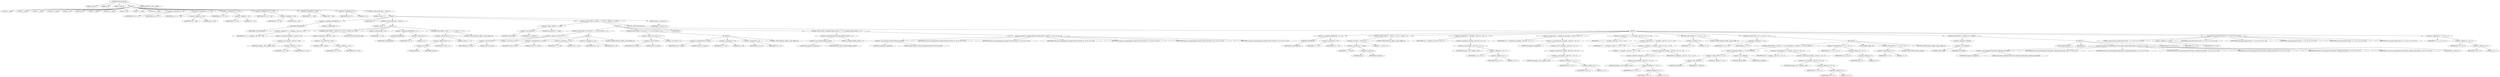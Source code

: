 digraph udhcp_get_option {  
"1000112" [label = "(METHOD,udhcp_get_option)" ]
"1000113" [label = "(PARAM,__int64 a1)" ]
"1000114" [label = "(PARAM,int a2)" ]
"1000115" [label = "(PARAM,__int64 a3)" ]
"1000116" [label = "(BLOCK,,)" ]
"1000117" [label = "(LOCAL,v3: __int64)" ]
"1000118" [label = "(LOCAL,v4: __int64)" ]
"1000119" [label = "(LOCAL,v5: __int64)" ]
"1000120" [label = "(LOCAL,v6: __int64)" ]
"1000121" [label = "(LOCAL,v7: int)" ]
"1000122" [label = "(LOCAL,v8: int)" ]
"1000123" [label = "(LOCAL,v9: __int64)" ]
"1000124" [label = "(LOCAL,v10: __int64)" ]
"1000125" [label = "(LOCAL,v11: int)" ]
"1000126" [label = "(LOCAL,v12: __int64)" ]
"1000127" [label = "(LOCAL,v14: __int64)" ]
"1000128" [label = "(<operator>.assignment,v14 = v3)" ]
"1000129" [label = "(IDENTIFIER,v14,v14 = v3)" ]
"1000130" [label = "(IDENTIFIER,v3,v14 = v3)" ]
"1000131" [label = "(<operator>.assignment,v4 = a1 + 240)" ]
"1000132" [label = "(IDENTIFIER,v4,v4 = a1 + 240)" ]
"1000133" [label = "(<operator>.addition,a1 + 240)" ]
"1000134" [label = "(IDENTIFIER,a1,a1 + 240)" ]
"1000135" [label = "(LITERAL,240,a1 + 240)" ]
"1000136" [label = "(<operator>.assignment,v5 = a1 + 44)" ]
"1000137" [label = "(IDENTIFIER,v5,v5 = a1 + 44)" ]
"1000138" [label = "(<operator>.addition,a1 + 44)" ]
"1000139" [label = "(IDENTIFIER,a1,a1 + 44)" ]
"1000140" [label = "(LITERAL,44,a1 + 44)" ]
"1000141" [label = "(<operator>.assignment,v6 = a1 + 108)" ]
"1000142" [label = "(IDENTIFIER,v6,v6 = a1 + 108)" ]
"1000143" [label = "(<operator>.addition,a1 + 108)" ]
"1000144" [label = "(IDENTIFIER,a1,a1 + 108)" ]
"1000145" [label = "(LITERAL,108,a1 + 108)" ]
"1000146" [label = "(<operator>.assignment,v7 = 388)" ]
"1000147" [label = "(IDENTIFIER,v7,v7 = 388)" ]
"1000148" [label = "(LITERAL,388,v7 = 388)" ]
"1000149" [label = "(<operator>.assignment,v8 = 0)" ]
"1000150" [label = "(IDENTIFIER,v8,v8 = 0)" ]
"1000151" [label = "(LITERAL,0,v8 = 0)" ]
"1000152" [label = "(CONTROL_STRUCTURE,while ( 2 ),while ( 2 ))" ]
"1000153" [label = "(LITERAL,2,while ( 2 ))" ]
"1000154" [label = "(BLOCK,,)" ]
"1000155" [label = "(<operator>.assignment,LODWORD(v9) = 1)" ]
"1000156" [label = "(LODWORD,LODWORD(v9))" ]
"1000157" [label = "(IDENTIFIER,v9,LODWORD(v9))" ]
"1000158" [label = "(LITERAL,1,LODWORD(v9) = 1)" ]
"1000159" [label = "(IDENTIFIER,L,)" ]
"1000160" [label = "(CONTROL_STRUCTURE,while ( 1 ),while ( 1 ))" ]
"1000161" [label = "(LITERAL,1,while ( 1 ))" ]
"1000162" [label = "(BLOCK,,)" ]
"1000163" [label = "(<operator>.assignment,v11 = *(unsigned __int8 *)(v4 + v10))" ]
"1000164" [label = "(IDENTIFIER,v11,v11 = *(unsigned __int8 *)(v4 + v10))" ]
"1000165" [label = "(<operator>.indirection,*(unsigned __int8 *)(v4 + v10))" ]
"1000166" [label = "(<operator>.cast,(unsigned __int8 *)(v4 + v10))" ]
"1000167" [label = "(UNKNOWN,unsigned __int8 *,unsigned __int8 *)" ]
"1000168" [label = "(<operator>.addition,v4 + v10)" ]
"1000169" [label = "(IDENTIFIER,v4,v4 + v10)" ]
"1000170" [label = "(IDENTIFIER,v10,v4 + v10)" ]
"1000171" [label = "(CONTROL_STRUCTURE,if ( *(_BYTE *)(v4 + v10) ),if ( *(_BYTE *)(v4 + v10) ))" ]
"1000172" [label = "(<operator>.indirection,*(_BYTE *)(v4 + v10))" ]
"1000173" [label = "(<operator>.cast,(_BYTE *)(v4 + v10))" ]
"1000174" [label = "(UNKNOWN,_BYTE *,_BYTE *)" ]
"1000175" [label = "(<operator>.addition,v4 + v10)" ]
"1000176" [label = "(IDENTIFIER,v4,v4 + v10)" ]
"1000177" [label = "(IDENTIFIER,v10,v4 + v10)" ]
"1000178" [label = "(CONTROL_STRUCTURE,break;,break;)" ]
"1000179" [label = "(<operator>.preIncrement,++v10)" ]
"1000180" [label = "(IDENTIFIER,v10,++v10)" ]
"1000181" [label = "(<operator>.assignment,LODWORD(v9) = v9 - 1)" ]
"1000182" [label = "(LODWORD,LODWORD(v9))" ]
"1000183" [label = "(IDENTIFIER,v9,LODWORD(v9))" ]
"1000184" [label = "(<operator>.subtraction,v9 - 1)" ]
"1000185" [label = "(IDENTIFIER,v9,v9 - 1)" ]
"1000186" [label = "(LITERAL,1,v9 - 1)" ]
"1000187" [label = "(CONTROL_STRUCTURE,if ( (int)v9 + v7 < 2 ),if ( (int)v9 + v7 < 2 ))" ]
"1000188" [label = "(<operator>.lessThan,(int)v9 + v7 < 2)" ]
"1000189" [label = "(<operator>.addition,(int)v9 + v7)" ]
"1000190" [label = "(<operator>.cast,(int)v9)" ]
"1000191" [label = "(UNKNOWN,int,int)" ]
"1000192" [label = "(IDENTIFIER,v9,(int)v9)" ]
"1000193" [label = "(IDENTIFIER,v7,(int)v9 + v7)" ]
"1000194" [label = "(LITERAL,2,(int)v9 + v7 < 2)" ]
"1000195" [label = "(CONTROL_STRUCTURE,goto LABEL_19;,goto LABEL_19;)" ]
"1000196" [label = "(CONTROL_STRUCTURE,if ( (_BYTE)v11 == 0xFF ),if ( (_BYTE)v11 == 0xFF ))" ]
"1000197" [label = "(<operator>.equals,(_BYTE)v11 == 0xFF)" ]
"1000198" [label = "(<operator>.cast,(_BYTE)v11)" ]
"1000199" [label = "(UNKNOWN,_BYTE,_BYTE)" ]
"1000200" [label = "(IDENTIFIER,v11,(_BYTE)v11)" ]
"1000201" [label = "(LITERAL,0xFF,(_BYTE)v11 == 0xFF)" ]
"1000202" [label = "(BLOCK,,)" ]
"1000203" [label = "(CONTROL_STRUCTURE,if ( (v8 & 0x101) == 1 ),if ( (v8 & 0x101) == 1 ))" ]
"1000204" [label = "(<operator>.equals,(v8 & 0x101) == 1)" ]
"1000205" [label = "(<operator>.and,v8 & 0x101)" ]
"1000206" [label = "(IDENTIFIER,v8,v8 & 0x101)" ]
"1000207" [label = "(LITERAL,0x101,v8 & 0x101)" ]
"1000208" [label = "(LITERAL,1,(v8 & 0x101) == 1)" ]
"1000209" [label = "(BLOCK,,)" ]
"1000210" [label = "(<operators>.assignmentOr,v8 |= 0x101u)" ]
"1000211" [label = "(IDENTIFIER,v8,v8 |= 0x101u)" ]
"1000212" [label = "(LITERAL,0x101u,v8 |= 0x101u)" ]
"1000213" [label = "(<operator>.assignment,v7 = 128)" ]
"1000214" [label = "(IDENTIFIER,v7,v7 = 128)" ]
"1000215" [label = "(LITERAL,128,v7 = 128)" ]
"1000216" [label = "(<operator>.assignment,v4 = v6)" ]
"1000217" [label = "(IDENTIFIER,v4,v4 = v6)" ]
"1000218" [label = "(IDENTIFIER,v6,v4 = v6)" ]
"1000219" [label = "(CONTROL_STRUCTURE,goto LABEL_18;,goto LABEL_18;)" ]
"1000220" [label = "(CONTROL_STRUCTURE,if ( (v8 & 0x202) == 2 ),if ( (v8 & 0x202) == 2 ))" ]
"1000221" [label = "(<operator>.equals,(v8 & 0x202) == 2)" ]
"1000222" [label = "(<operator>.and,v8 & 0x202)" ]
"1000223" [label = "(IDENTIFIER,v8,v8 & 0x202)" ]
"1000224" [label = "(LITERAL,0x202,v8 & 0x202)" ]
"1000225" [label = "(LITERAL,2,(v8 & 0x202) == 2)" ]
"1000226" [label = "(BLOCK,,)" ]
"1000227" [label = "(<operators>.assignmentOr,v8 |= 0x202u)" ]
"1000228" [label = "(IDENTIFIER,v8,v8 |= 0x202u)" ]
"1000229" [label = "(LITERAL,0x202u,v8 |= 0x202u)" ]
"1000230" [label = "(<operator>.assignment,v7 = 64)" ]
"1000231" [label = "(IDENTIFIER,v7,v7 = 64)" ]
"1000232" [label = "(LITERAL,64,v7 = 64)" ]
"1000233" [label = "(<operator>.assignment,v4 = v5)" ]
"1000234" [label = "(IDENTIFIER,v4,v4 = v5)" ]
"1000235" [label = "(IDENTIFIER,v5,v4 = v5)" ]
"1000236" [label = "(CONTROL_STRUCTURE,goto LABEL_18;,goto LABEL_18;)" ]
"1000237" [label = "(IDENTIFIER,L,)" ]
"1000238" [label = "(CONTROL_STRUCTURE,if ( (unsigned int)dhcp_verbose >= 3 ),if ( (unsigned int)dhcp_verbose >= 3 ))" ]
"1000239" [label = "(<operator>.greaterEqualsThan,(unsigned int)dhcp_verbose >= 3)" ]
"1000240" [label = "(<operator>.cast,(unsigned int)dhcp_verbose)" ]
"1000241" [label = "(UNKNOWN,unsigned int,unsigned int)" ]
"1000242" [label = "(IDENTIFIER,dhcp_verbose,(unsigned int)dhcp_verbose)" ]
"1000243" [label = "(LITERAL,3,(unsigned int)dhcp_verbose >= 3)" ]
"1000244" [label = "(bb_error_msg,bb_error_msg((unsigned int)\"option 0x%02x not found\", a2, a3, v9, v5, v6, v14))" ]
"1000245" [label = "(<operator>.cast,(unsigned int)\"option 0x%02x not found\")" ]
"1000246" [label = "(UNKNOWN,unsigned int,unsigned int)" ]
"1000247" [label = "(LITERAL,\"option 0x%02x not found\",(unsigned int)\"option 0x%02x not found\")" ]
"1000248" [label = "(IDENTIFIER,a2,bb_error_msg((unsigned int)\"option 0x%02x not found\", a2, a3, v9, v5, v6, v14))" ]
"1000249" [label = "(IDENTIFIER,a3,bb_error_msg((unsigned int)\"option 0x%02x not found\", a2, a3, v9, v5, v6, v14))" ]
"1000250" [label = "(IDENTIFIER,v9,bb_error_msg((unsigned int)\"option 0x%02x not found\", a2, a3, v9, v5, v6, v14))" ]
"1000251" [label = "(IDENTIFIER,v5,bb_error_msg((unsigned int)\"option 0x%02x not found\", a2, a3, v9, v5, v6, v14))" ]
"1000252" [label = "(IDENTIFIER,v6,bb_error_msg((unsigned int)\"option 0x%02x not found\", a2, a3, v9, v5, v6, v14))" ]
"1000253" [label = "(IDENTIFIER,v14,bb_error_msg((unsigned int)\"option 0x%02x not found\", a2, a3, v9, v5, v6, v14))" ]
"1000254" [label = "(CONTROL_STRUCTURE,else,else)" ]
"1000255" [label = "(BLOCK,,)" ]
"1000256" [label = "(<operator>.assignment,LODWORD(v9) = v7 - v10)" ]
"1000257" [label = "(LODWORD,LODWORD(v9))" ]
"1000258" [label = "(IDENTIFIER,v9,LODWORD(v9))" ]
"1000259" [label = "(<operator>.subtraction,v7 - v10)" ]
"1000260" [label = "(IDENTIFIER,v7,v7 - v10)" ]
"1000261" [label = "(IDENTIFIER,v10,v7 - v10)" ]
"1000262" [label = "(CONTROL_STRUCTURE,if ( v7 - (int)v10 < 2 ),if ( v7 - (int)v10 < 2 ))" ]
"1000263" [label = "(<operator>.lessThan,v7 - (int)v10 < 2)" ]
"1000264" [label = "(<operator>.subtraction,v7 - (int)v10)" ]
"1000265" [label = "(IDENTIFIER,v7,v7 - (int)v10)" ]
"1000266" [label = "(<operator>.cast,(int)v10)" ]
"1000267" [label = "(UNKNOWN,int,int)" ]
"1000268" [label = "(IDENTIFIER,v10,(int)v10)" ]
"1000269" [label = "(LITERAL,2,v7 - (int)v10 < 2)" ]
"1000270" [label = "(CONTROL_STRUCTURE,goto LABEL_19;,goto LABEL_19;)" ]
"1000271" [label = "(<operator>.assignment,a3 = *(unsigned __int8 *)(v4 + v10 + 1))" ]
"1000272" [label = "(IDENTIFIER,a3,a3 = *(unsigned __int8 *)(v4 + v10 + 1))" ]
"1000273" [label = "(<operator>.indirection,*(unsigned __int8 *)(v4 + v10 + 1))" ]
"1000274" [label = "(<operator>.cast,(unsigned __int8 *)(v4 + v10 + 1))" ]
"1000275" [label = "(UNKNOWN,unsigned __int8 *,unsigned __int8 *)" ]
"1000276" [label = "(<operator>.addition,v4 + v10 + 1)" ]
"1000277" [label = "(IDENTIFIER,v4,v4 + v10 + 1)" ]
"1000278" [label = "(<operator>.addition,v10 + 1)" ]
"1000279" [label = "(IDENTIFIER,v10,v10 + 1)" ]
"1000280" [label = "(LITERAL,1,v10 + 1)" ]
"1000281" [label = "(<operator>.assignment,v9 = (unsigned int)-*(unsigned __int8 *)(v4 + v10 + 1))" ]
"1000282" [label = "(IDENTIFIER,v9,v9 = (unsigned int)-*(unsigned __int8 *)(v4 + v10 + 1))" ]
"1000283" [label = "(<operator>.cast,(unsigned int)-*(unsigned __int8 *)(v4 + v10 + 1))" ]
"1000284" [label = "(UNKNOWN,unsigned int,unsigned int)" ]
"1000285" [label = "(<operator>.minus,-*(unsigned __int8 *)(v4 + v10 + 1))" ]
"1000286" [label = "(<operator>.indirection,*(unsigned __int8 *)(v4 + v10 + 1))" ]
"1000287" [label = "(<operator>.cast,(unsigned __int8 *)(v4 + v10 + 1))" ]
"1000288" [label = "(UNKNOWN,unsigned __int8 *,unsigned __int8 *)" ]
"1000289" [label = "(<operator>.addition,v4 + v10 + 1)" ]
"1000290" [label = "(IDENTIFIER,v4,v4 + v10 + 1)" ]
"1000291" [label = "(<operator>.addition,v10 + 1)" ]
"1000292" [label = "(IDENTIFIER,v10,v10 + 1)" ]
"1000293" [label = "(LITERAL,1,v10 + 1)" ]
"1000294" [label = "(<operator>.assignment,v7 = v7 - 2 - *(unsigned __int8 *)(v4 + v10 + 1) - v10)" ]
"1000295" [label = "(IDENTIFIER,v7,v7 = v7 - 2 - *(unsigned __int8 *)(v4 + v10 + 1) - v10)" ]
"1000296" [label = "(<operator>.subtraction,v7 - 2 - *(unsigned __int8 *)(v4 + v10 + 1) - v10)" ]
"1000297" [label = "(IDENTIFIER,v7,v7 - 2 - *(unsigned __int8 *)(v4 + v10 + 1) - v10)" ]
"1000298" [label = "(<operator>.subtraction,2 - *(unsigned __int8 *)(v4 + v10 + 1) - v10)" ]
"1000299" [label = "(LITERAL,2,2 - *(unsigned __int8 *)(v4 + v10 + 1) - v10)" ]
"1000300" [label = "(<operator>.subtraction,*(unsigned __int8 *)(v4 + v10 + 1) - v10)" ]
"1000301" [label = "(<operator>.indirection,*(unsigned __int8 *)(v4 + v10 + 1))" ]
"1000302" [label = "(<operator>.cast,(unsigned __int8 *)(v4 + v10 + 1))" ]
"1000303" [label = "(UNKNOWN,unsigned __int8 *,unsigned __int8 *)" ]
"1000304" [label = "(<operator>.addition,v4 + v10 + 1)" ]
"1000305" [label = "(IDENTIFIER,v4,v4 + v10 + 1)" ]
"1000306" [label = "(<operator>.addition,v10 + 1)" ]
"1000307" [label = "(IDENTIFIER,v10,v10 + 1)" ]
"1000308" [label = "(LITERAL,1,v10 + 1)" ]
"1000309" [label = "(IDENTIFIER,v10,*(unsigned __int8 *)(v4 + v10 + 1) - v10)" ]
"1000310" [label = "(CONTROL_STRUCTURE,if ( v7 < 0 ),if ( v7 < 0 ))" ]
"1000311" [label = "(<operator>.lessThan,v7 < 0)" ]
"1000312" [label = "(IDENTIFIER,v7,v7 < 0)" ]
"1000313" [label = "(LITERAL,0,v7 < 0)" ]
"1000314" [label = "(CONTROL_STRUCTURE,goto LABEL_19;,goto LABEL_19;)" ]
"1000315" [label = "(CONTROL_STRUCTURE,if ( v11 != a2 ),if ( v11 != a2 ))" ]
"1000316" [label = "(<operator>.notEquals,v11 != a2)" ]
"1000317" [label = "(IDENTIFIER,v11,v11 != a2)" ]
"1000318" [label = "(IDENTIFIER,a2,v11 != a2)" ]
"1000319" [label = "(BLOCK,,)" ]
"1000320" [label = "(CONTROL_STRUCTURE,if ( (_BYTE)v11 == 52 && (_BYTE)a3 ),if ( (_BYTE)v11 == 52 && (_BYTE)a3 ))" ]
"1000321" [label = "(<operator>.logicalAnd,(_BYTE)v11 == 52 && (_BYTE)a3)" ]
"1000322" [label = "(<operator>.equals,(_BYTE)v11 == 52)" ]
"1000323" [label = "(<operator>.cast,(_BYTE)v11)" ]
"1000324" [label = "(UNKNOWN,_BYTE,_BYTE)" ]
"1000325" [label = "(IDENTIFIER,v11,(_BYTE)v11)" ]
"1000326" [label = "(LITERAL,52,(_BYTE)v11 == 52)" ]
"1000327" [label = "(<operator>.cast,(_BYTE)a3)" ]
"1000328" [label = "(UNKNOWN,_BYTE,_BYTE)" ]
"1000329" [label = "(IDENTIFIER,a3,(_BYTE)a3)" ]
"1000330" [label = "(<operators>.assignmentOr,v8 |= *(unsigned __int8 *)(v4 + v10 + 2))" ]
"1000331" [label = "(IDENTIFIER,v8,v8 |= *(unsigned __int8 *)(v4 + v10 + 2))" ]
"1000332" [label = "(<operator>.indirection,*(unsigned __int8 *)(v4 + v10 + 2))" ]
"1000333" [label = "(<operator>.cast,(unsigned __int8 *)(v4 + v10 + 2))" ]
"1000334" [label = "(UNKNOWN,unsigned __int8 *,unsigned __int8 *)" ]
"1000335" [label = "(<operator>.addition,v4 + v10 + 2)" ]
"1000336" [label = "(IDENTIFIER,v4,v4 + v10 + 2)" ]
"1000337" [label = "(<operator>.addition,v10 + 2)" ]
"1000338" [label = "(IDENTIFIER,v10,v10 + 2)" ]
"1000339" [label = "(LITERAL,2,v10 + 2)" ]
"1000340" [label = "(<operator>.assignmentPlus,v4 += v10 + a3 + 2)" ]
"1000341" [label = "(IDENTIFIER,v4,v4 += v10 + a3 + 2)" ]
"1000342" [label = "(<operator>.addition,v10 + a3 + 2)" ]
"1000343" [label = "(IDENTIFIER,v10,v10 + a3 + 2)" ]
"1000344" [label = "(<operator>.addition,a3 + 2)" ]
"1000345" [label = "(IDENTIFIER,a3,a3 + 2)" ]
"1000346" [label = "(LITERAL,2,a3 + 2)" ]
"1000347" [label = "(JUMP_TARGET,LABEL_18)" ]
"1000348" [label = "(CONTROL_STRUCTURE,if ( v7 > 0 ),if ( v7 > 0 ))" ]
"1000349" [label = "(<operator>.greaterThan,v7 > 0)" ]
"1000350" [label = "(IDENTIFIER,v7,v7 > 0)" ]
"1000351" [label = "(LITERAL,0,v7 > 0)" ]
"1000352" [label = "(CONTROL_STRUCTURE,continue;,continue;)" ]
"1000353" [label = "(CONTROL_STRUCTURE,goto LABEL_19;,goto LABEL_19;)" ]
"1000354" [label = "(CONTROL_STRUCTURE,if ( !(_BYTE)a3 ),if ( !(_BYTE)a3 ))" ]
"1000355" [label = "(<operator>.logicalNot,!(_BYTE)a3)" ]
"1000356" [label = "(<operator>.cast,(_BYTE)a3)" ]
"1000357" [label = "(UNKNOWN,_BYTE,_BYTE)" ]
"1000358" [label = "(IDENTIFIER,a3,(_BYTE)a3)" ]
"1000359" [label = "(BLOCK,,)" ]
"1000360" [label = "(JUMP_TARGET,LABEL_19)" ]
"1000361" [label = "(IDENTIFIER,L,)" ]
"1000362" [label = "(bb_error_msg,bb_error_msg((unsigned int)\"bad packet, malformed option field\", a2, a3, v9, v5, v6, v14))" ]
"1000363" [label = "(<operator>.cast,(unsigned int)\"bad packet, malformed option field\")" ]
"1000364" [label = "(UNKNOWN,unsigned int,unsigned int)" ]
"1000365" [label = "(LITERAL,\"bad packet, malformed option field\",(unsigned int)\"bad packet, malformed option field\")" ]
"1000366" [label = "(IDENTIFIER,a2,bb_error_msg((unsigned int)\"bad packet, malformed option field\", a2, a3, v9, v5, v6, v14))" ]
"1000367" [label = "(IDENTIFIER,a3,bb_error_msg((unsigned int)\"bad packet, malformed option field\", a2, a3, v9, v5, v6, v14))" ]
"1000368" [label = "(IDENTIFIER,v9,bb_error_msg((unsigned int)\"bad packet, malformed option field\", a2, a3, v9, v5, v6, v14))" ]
"1000369" [label = "(IDENTIFIER,v5,bb_error_msg((unsigned int)\"bad packet, malformed option field\", a2, a3, v9, v5, v6, v14))" ]
"1000370" [label = "(IDENTIFIER,v6,bb_error_msg((unsigned int)\"bad packet, malformed option field\", a2, a3, v9, v5, v6, v14))" ]
"1000371" [label = "(IDENTIFIER,v14,bb_error_msg((unsigned int)\"bad packet, malformed option field\", a2, a3, v9, v5, v6, v14))" ]
"1000372" [label = "(RETURN,return v12;,return v12;)" ]
"1000373" [label = "(IDENTIFIER,v12,return v12;)" ]
"1000374" [label = "(log_option,log_option(\"option found\", v4 + v10, a3, v9, v5, v6, v14))" ]
"1000375" [label = "(LITERAL,\"option found\",log_option(\"option found\", v4 + v10, a3, v9, v5, v6, v14))" ]
"1000376" [label = "(<operator>.addition,v4 + v10)" ]
"1000377" [label = "(IDENTIFIER,v4,v4 + v10)" ]
"1000378" [label = "(IDENTIFIER,v10,v4 + v10)" ]
"1000379" [label = "(IDENTIFIER,a3,log_option(\"option found\", v4 + v10, a3, v9, v5, v6, v14))" ]
"1000380" [label = "(IDENTIFIER,v9,log_option(\"option found\", v4 + v10, a3, v9, v5, v6, v14))" ]
"1000381" [label = "(IDENTIFIER,v5,log_option(\"option found\", v4 + v10, a3, v9, v5, v6, v14))" ]
"1000382" [label = "(IDENTIFIER,v6,log_option(\"option found\", v4 + v10, a3, v9, v5, v6, v14))" ]
"1000383" [label = "(IDENTIFIER,v14,log_option(\"option found\", v4 + v10, a3, v9, v5, v6, v14))" ]
"1000384" [label = "(<operator>.assignment,v12 = v4 + v10 + 2)" ]
"1000385" [label = "(IDENTIFIER,v12,v12 = v4 + v10 + 2)" ]
"1000386" [label = "(<operator>.addition,v4 + v10 + 2)" ]
"1000387" [label = "(IDENTIFIER,v4,v4 + v10 + 2)" ]
"1000388" [label = "(<operator>.addition,v10 + 2)" ]
"1000389" [label = "(IDENTIFIER,v10,v10 + 2)" ]
"1000390" [label = "(LITERAL,2,v10 + 2)" ]
"1000391" [label = "(RETURN,return v12;,return v12;)" ]
"1000392" [label = "(IDENTIFIER,v12,return v12;)" ]
"1000393" [label = "(METHOD_RETURN,__int64 __fastcall)" ]
  "1000112" -> "1000113" 
  "1000112" -> "1000114" 
  "1000112" -> "1000115" 
  "1000112" -> "1000116" 
  "1000112" -> "1000393" 
  "1000116" -> "1000117" 
  "1000116" -> "1000118" 
  "1000116" -> "1000119" 
  "1000116" -> "1000120" 
  "1000116" -> "1000121" 
  "1000116" -> "1000122" 
  "1000116" -> "1000123" 
  "1000116" -> "1000124" 
  "1000116" -> "1000125" 
  "1000116" -> "1000126" 
  "1000116" -> "1000127" 
  "1000116" -> "1000128" 
  "1000116" -> "1000131" 
  "1000116" -> "1000136" 
  "1000116" -> "1000141" 
  "1000116" -> "1000146" 
  "1000116" -> "1000149" 
  "1000116" -> "1000152" 
  "1000128" -> "1000129" 
  "1000128" -> "1000130" 
  "1000131" -> "1000132" 
  "1000131" -> "1000133" 
  "1000133" -> "1000134" 
  "1000133" -> "1000135" 
  "1000136" -> "1000137" 
  "1000136" -> "1000138" 
  "1000138" -> "1000139" 
  "1000138" -> "1000140" 
  "1000141" -> "1000142" 
  "1000141" -> "1000143" 
  "1000143" -> "1000144" 
  "1000143" -> "1000145" 
  "1000146" -> "1000147" 
  "1000146" -> "1000148" 
  "1000149" -> "1000150" 
  "1000149" -> "1000151" 
  "1000152" -> "1000153" 
  "1000152" -> "1000154" 
  "1000154" -> "1000155" 
  "1000154" -> "1000159" 
  "1000154" -> "1000160" 
  "1000154" -> "1000196" 
  "1000154" -> "1000391" 
  "1000155" -> "1000156" 
  "1000155" -> "1000158" 
  "1000156" -> "1000157" 
  "1000160" -> "1000161" 
  "1000160" -> "1000162" 
  "1000162" -> "1000163" 
  "1000162" -> "1000171" 
  "1000162" -> "1000179" 
  "1000162" -> "1000181" 
  "1000162" -> "1000187" 
  "1000163" -> "1000164" 
  "1000163" -> "1000165" 
  "1000165" -> "1000166" 
  "1000166" -> "1000167" 
  "1000166" -> "1000168" 
  "1000168" -> "1000169" 
  "1000168" -> "1000170" 
  "1000171" -> "1000172" 
  "1000171" -> "1000178" 
  "1000172" -> "1000173" 
  "1000173" -> "1000174" 
  "1000173" -> "1000175" 
  "1000175" -> "1000176" 
  "1000175" -> "1000177" 
  "1000179" -> "1000180" 
  "1000181" -> "1000182" 
  "1000181" -> "1000184" 
  "1000182" -> "1000183" 
  "1000184" -> "1000185" 
  "1000184" -> "1000186" 
  "1000187" -> "1000188" 
  "1000187" -> "1000195" 
  "1000188" -> "1000189" 
  "1000188" -> "1000194" 
  "1000189" -> "1000190" 
  "1000189" -> "1000193" 
  "1000190" -> "1000191" 
  "1000190" -> "1000192" 
  "1000196" -> "1000197" 
  "1000196" -> "1000202" 
  "1000196" -> "1000254" 
  "1000197" -> "1000198" 
  "1000197" -> "1000201" 
  "1000198" -> "1000199" 
  "1000198" -> "1000200" 
  "1000202" -> "1000203" 
  "1000202" -> "1000220" 
  "1000202" -> "1000237" 
  "1000202" -> "1000238" 
  "1000203" -> "1000204" 
  "1000203" -> "1000209" 
  "1000204" -> "1000205" 
  "1000204" -> "1000208" 
  "1000205" -> "1000206" 
  "1000205" -> "1000207" 
  "1000209" -> "1000210" 
  "1000209" -> "1000213" 
  "1000209" -> "1000216" 
  "1000209" -> "1000219" 
  "1000210" -> "1000211" 
  "1000210" -> "1000212" 
  "1000213" -> "1000214" 
  "1000213" -> "1000215" 
  "1000216" -> "1000217" 
  "1000216" -> "1000218" 
  "1000220" -> "1000221" 
  "1000220" -> "1000226" 
  "1000221" -> "1000222" 
  "1000221" -> "1000225" 
  "1000222" -> "1000223" 
  "1000222" -> "1000224" 
  "1000226" -> "1000227" 
  "1000226" -> "1000230" 
  "1000226" -> "1000233" 
  "1000226" -> "1000236" 
  "1000227" -> "1000228" 
  "1000227" -> "1000229" 
  "1000230" -> "1000231" 
  "1000230" -> "1000232" 
  "1000233" -> "1000234" 
  "1000233" -> "1000235" 
  "1000238" -> "1000239" 
  "1000238" -> "1000244" 
  "1000239" -> "1000240" 
  "1000239" -> "1000243" 
  "1000240" -> "1000241" 
  "1000240" -> "1000242" 
  "1000244" -> "1000245" 
  "1000244" -> "1000248" 
  "1000244" -> "1000249" 
  "1000244" -> "1000250" 
  "1000244" -> "1000251" 
  "1000244" -> "1000252" 
  "1000244" -> "1000253" 
  "1000245" -> "1000246" 
  "1000245" -> "1000247" 
  "1000254" -> "1000255" 
  "1000255" -> "1000256" 
  "1000255" -> "1000262" 
  "1000255" -> "1000271" 
  "1000255" -> "1000281" 
  "1000255" -> "1000294" 
  "1000255" -> "1000310" 
  "1000255" -> "1000315" 
  "1000255" -> "1000354" 
  "1000255" -> "1000374" 
  "1000255" -> "1000384" 
  "1000256" -> "1000257" 
  "1000256" -> "1000259" 
  "1000257" -> "1000258" 
  "1000259" -> "1000260" 
  "1000259" -> "1000261" 
  "1000262" -> "1000263" 
  "1000262" -> "1000270" 
  "1000263" -> "1000264" 
  "1000263" -> "1000269" 
  "1000264" -> "1000265" 
  "1000264" -> "1000266" 
  "1000266" -> "1000267" 
  "1000266" -> "1000268" 
  "1000271" -> "1000272" 
  "1000271" -> "1000273" 
  "1000273" -> "1000274" 
  "1000274" -> "1000275" 
  "1000274" -> "1000276" 
  "1000276" -> "1000277" 
  "1000276" -> "1000278" 
  "1000278" -> "1000279" 
  "1000278" -> "1000280" 
  "1000281" -> "1000282" 
  "1000281" -> "1000283" 
  "1000283" -> "1000284" 
  "1000283" -> "1000285" 
  "1000285" -> "1000286" 
  "1000286" -> "1000287" 
  "1000287" -> "1000288" 
  "1000287" -> "1000289" 
  "1000289" -> "1000290" 
  "1000289" -> "1000291" 
  "1000291" -> "1000292" 
  "1000291" -> "1000293" 
  "1000294" -> "1000295" 
  "1000294" -> "1000296" 
  "1000296" -> "1000297" 
  "1000296" -> "1000298" 
  "1000298" -> "1000299" 
  "1000298" -> "1000300" 
  "1000300" -> "1000301" 
  "1000300" -> "1000309" 
  "1000301" -> "1000302" 
  "1000302" -> "1000303" 
  "1000302" -> "1000304" 
  "1000304" -> "1000305" 
  "1000304" -> "1000306" 
  "1000306" -> "1000307" 
  "1000306" -> "1000308" 
  "1000310" -> "1000311" 
  "1000310" -> "1000314" 
  "1000311" -> "1000312" 
  "1000311" -> "1000313" 
  "1000315" -> "1000316" 
  "1000315" -> "1000319" 
  "1000316" -> "1000317" 
  "1000316" -> "1000318" 
  "1000319" -> "1000320" 
  "1000319" -> "1000340" 
  "1000319" -> "1000347" 
  "1000319" -> "1000348" 
  "1000319" -> "1000353" 
  "1000320" -> "1000321" 
  "1000320" -> "1000330" 
  "1000321" -> "1000322" 
  "1000321" -> "1000327" 
  "1000322" -> "1000323" 
  "1000322" -> "1000326" 
  "1000323" -> "1000324" 
  "1000323" -> "1000325" 
  "1000327" -> "1000328" 
  "1000327" -> "1000329" 
  "1000330" -> "1000331" 
  "1000330" -> "1000332" 
  "1000332" -> "1000333" 
  "1000333" -> "1000334" 
  "1000333" -> "1000335" 
  "1000335" -> "1000336" 
  "1000335" -> "1000337" 
  "1000337" -> "1000338" 
  "1000337" -> "1000339" 
  "1000340" -> "1000341" 
  "1000340" -> "1000342" 
  "1000342" -> "1000343" 
  "1000342" -> "1000344" 
  "1000344" -> "1000345" 
  "1000344" -> "1000346" 
  "1000348" -> "1000349" 
  "1000348" -> "1000352" 
  "1000349" -> "1000350" 
  "1000349" -> "1000351" 
  "1000354" -> "1000355" 
  "1000354" -> "1000359" 
  "1000355" -> "1000356" 
  "1000356" -> "1000357" 
  "1000356" -> "1000358" 
  "1000359" -> "1000360" 
  "1000359" -> "1000361" 
  "1000359" -> "1000362" 
  "1000359" -> "1000372" 
  "1000362" -> "1000363" 
  "1000362" -> "1000366" 
  "1000362" -> "1000367" 
  "1000362" -> "1000368" 
  "1000362" -> "1000369" 
  "1000362" -> "1000370" 
  "1000362" -> "1000371" 
  "1000363" -> "1000364" 
  "1000363" -> "1000365" 
  "1000372" -> "1000373" 
  "1000374" -> "1000375" 
  "1000374" -> "1000376" 
  "1000374" -> "1000379" 
  "1000374" -> "1000380" 
  "1000374" -> "1000381" 
  "1000374" -> "1000382" 
  "1000374" -> "1000383" 
  "1000376" -> "1000377" 
  "1000376" -> "1000378" 
  "1000384" -> "1000385" 
  "1000384" -> "1000386" 
  "1000386" -> "1000387" 
  "1000386" -> "1000388" 
  "1000388" -> "1000389" 
  "1000388" -> "1000390" 
  "1000391" -> "1000392" 
}
